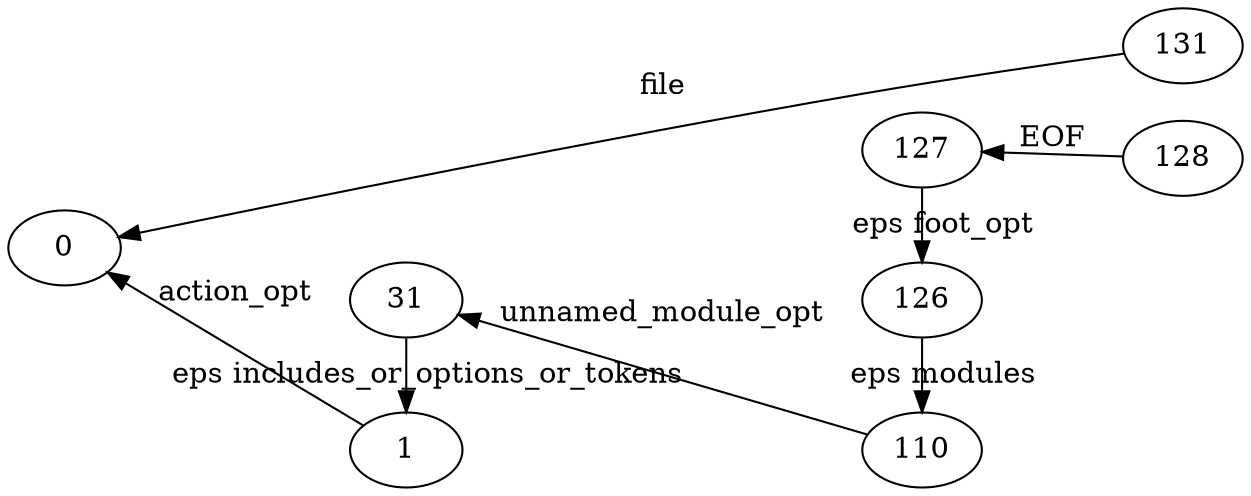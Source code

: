 digraph GSS {
    rankdir=RL
    0 [label="131"]
    1 [label="0"]
    0 -> 1 [label="file"]
    2 [label="128"]
    3 [label="127"]
    4 [label="126"]
    5 [label="110"]
    6 [label="31"]
    7 [label="1"]
    7 -> 1 [label="action_opt"]
    6 -> 7 [label="eps includes_or_options_or_tokens"]
    5 -> 6 [label="unnamed_module_opt"]
    4 -> 5 [label="eps modules"]
    3 -> 4 [label="eps foot_opt"]
    2 -> 3 [label="EOF"]
    {rank=same; 2 0}
    {rank=same; 1}
    {rank=same; 5 4 3}
    {rank=same; 7 6}
}
